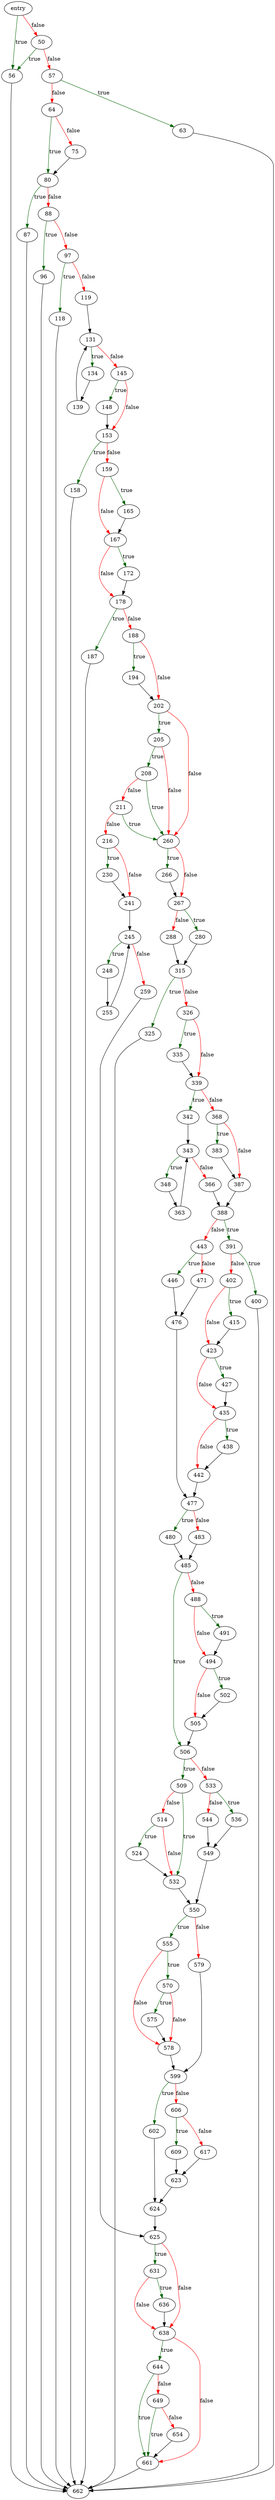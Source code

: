 digraph "sqlite3DeleteFrom" {
	// Node definitions.
	3 [label=entry];
	50;
	56;
	57;
	63;
	64;
	75;
	80;
	87;
	88;
	96;
	97;
	118;
	119;
	131;
	134;
	139;
	145;
	148;
	153;
	158;
	159;
	165;
	167;
	172;
	178;
	187;
	188;
	194;
	202;
	205;
	208;
	211;
	216;
	230;
	241;
	245;
	248;
	255;
	259;
	260;
	266;
	267;
	280;
	288;
	315;
	325;
	326;
	335;
	339;
	342;
	343;
	348;
	363;
	366;
	368;
	383;
	387;
	388;
	391;
	400;
	402;
	415;
	423;
	427;
	435;
	438;
	442;
	443;
	446;
	471;
	476;
	477;
	480;
	483;
	485;
	488;
	491;
	494;
	502;
	505;
	506;
	509;
	514;
	524;
	532;
	533;
	536;
	544;
	549;
	550;
	555;
	570;
	575;
	578;
	579;
	599;
	602;
	606;
	609;
	617;
	623;
	624;
	625;
	631;
	636;
	638;
	644;
	649;
	654;
	661;
	662;

	// Edge definitions.
	3 -> 50 [
		color=red
		label=false
	];
	3 -> 56 [
		color=darkgreen
		label=true
	];
	50 -> 56 [
		color=darkgreen
		label=true
	];
	50 -> 57 [
		color=red
		label=false
	];
	56 -> 662;
	57 -> 63 [
		color=darkgreen
		label=true
	];
	57 -> 64 [
		color=red
		label=false
	];
	63 -> 662;
	64 -> 75 [
		color=red
		label=false
	];
	64 -> 80 [
		color=darkgreen
		label=true
	];
	75 -> 80;
	80 -> 87 [
		color=darkgreen
		label=true
	];
	80 -> 88 [
		color=red
		label=false
	];
	87 -> 662;
	88 -> 96 [
		color=darkgreen
		label=true
	];
	88 -> 97 [
		color=red
		label=false
	];
	96 -> 662;
	97 -> 118 [
		color=darkgreen
		label=true
	];
	97 -> 119 [
		color=red
		label=false
	];
	118 -> 662;
	119 -> 131;
	131 -> 134 [
		color=darkgreen
		label=true
	];
	131 -> 145 [
		color=red
		label=false
	];
	134 -> 139;
	139 -> 131;
	145 -> 148 [
		color=darkgreen
		label=true
	];
	145 -> 153 [
		color=red
		label=false
	];
	148 -> 153;
	153 -> 158 [
		color=darkgreen
		label=true
	];
	153 -> 159 [
		color=red
		label=false
	];
	158 -> 662;
	159 -> 165 [
		color=darkgreen
		label=true
	];
	159 -> 167 [
		color=red
		label=false
	];
	165 -> 167;
	167 -> 172 [
		color=darkgreen
		label=true
	];
	167 -> 178 [
		color=red
		label=false
	];
	172 -> 178;
	178 -> 187 [
		color=darkgreen
		label=true
	];
	178 -> 188 [
		color=red
		label=false
	];
	187 -> 662;
	188 -> 194 [
		color=darkgreen
		label=true
	];
	188 -> 202 [
		color=red
		label=false
	];
	194 -> 202;
	202 -> 205 [
		color=darkgreen
		label=true
	];
	202 -> 260 [
		color=red
		label=false
	];
	205 -> 208 [
		color=darkgreen
		label=true
	];
	205 -> 260 [
		color=red
		label=false
	];
	208 -> 211 [
		color=red
		label=false
	];
	208 -> 260 [
		color=darkgreen
		label=true
	];
	211 -> 216 [
		color=red
		label=false
	];
	211 -> 260 [
		color=darkgreen
		label=true
	];
	216 -> 230 [
		color=darkgreen
		label=true
	];
	216 -> 241 [
		color=red
		label=false
	];
	230 -> 241;
	241 -> 245;
	245 -> 248 [
		color=darkgreen
		label=true
	];
	245 -> 259 [
		color=red
		label=false
	];
	248 -> 255;
	255 -> 245;
	259 -> 625;
	260 -> 266 [
		color=darkgreen
		label=true
	];
	260 -> 267 [
		color=red
		label=false
	];
	266 -> 267;
	267 -> 280 [
		color=darkgreen
		label=true
	];
	267 -> 288 [
		color=red
		label=false
	];
	280 -> 315;
	288 -> 315;
	315 -> 325 [
		color=darkgreen
		label=true
	];
	315 -> 326 [
		color=red
		label=false
	];
	325 -> 662;
	326 -> 335 [
		color=darkgreen
		label=true
	];
	326 -> 339 [
		color=red
		label=false
	];
	335 -> 339;
	339 -> 342 [
		color=darkgreen
		label=true
	];
	339 -> 368 [
		color=red
		label=false
	];
	342 -> 343;
	343 -> 348 [
		color=darkgreen
		label=true
	];
	343 -> 366 [
		color=red
		label=false
	];
	348 -> 363;
	363 -> 343;
	366 -> 388;
	368 -> 383 [
		color=darkgreen
		label=true
	];
	368 -> 387 [
		color=red
		label=false
	];
	383 -> 387;
	387 -> 388;
	388 -> 391 [
		color=darkgreen
		label=true
	];
	388 -> 443 [
		color=red
		label=false
	];
	391 -> 400 [
		color=darkgreen
		label=true
	];
	391 -> 402 [
		color=red
		label=false
	];
	400 -> 662;
	402 -> 415 [
		color=darkgreen
		label=true
	];
	402 -> 423 [
		color=red
		label=false
	];
	415 -> 423;
	423 -> 427 [
		color=darkgreen
		label=true
	];
	423 -> 435 [
		color=red
		label=false
	];
	427 -> 435;
	435 -> 438 [
		color=darkgreen
		label=true
	];
	435 -> 442 [
		color=red
		label=false
	];
	438 -> 442;
	442 -> 477;
	443 -> 446 [
		color=darkgreen
		label=true
	];
	443 -> 471 [
		color=red
		label=false
	];
	446 -> 476;
	471 -> 476;
	476 -> 477;
	477 -> 480 [
		color=darkgreen
		label=true
	];
	477 -> 483 [
		color=red
		label=false
	];
	480 -> 485;
	483 -> 485;
	485 -> 488 [
		color=red
		label=false
	];
	485 -> 506 [
		color=darkgreen
		label=true
	];
	488 -> 491 [
		color=darkgreen
		label=true
	];
	488 -> 494 [
		color=red
		label=false
	];
	491 -> 494;
	494 -> 502 [
		color=darkgreen
		label=true
	];
	494 -> 505 [
		color=red
		label=false
	];
	502 -> 505;
	505 -> 506;
	506 -> 509 [
		color=darkgreen
		label=true
	];
	506 -> 533 [
		color=red
		label=false
	];
	509 -> 514 [
		color=red
		label=false
	];
	509 -> 532 [
		color=darkgreen
		label=true
	];
	514 -> 524 [
		color=darkgreen
		label=true
	];
	514 -> 532 [
		color=red
		label=false
	];
	524 -> 532;
	532 -> 550;
	533 -> 536 [
		color=darkgreen
		label=true
	];
	533 -> 544 [
		color=red
		label=false
	];
	536 -> 549;
	544 -> 549;
	549 -> 550;
	550 -> 555 [
		color=darkgreen
		label=true
	];
	550 -> 579 [
		color=red
		label=false
	];
	555 -> 570 [
		color=darkgreen
		label=true
	];
	555 -> 578 [
		color=red
		label=false
	];
	570 -> 575 [
		color=darkgreen
		label=true
	];
	570 -> 578 [
		color=red
		label=false
	];
	575 -> 578;
	578 -> 599;
	579 -> 599;
	599 -> 602 [
		color=darkgreen
		label=true
	];
	599 -> 606 [
		color=red
		label=false
	];
	602 -> 624;
	606 -> 609 [
		color=darkgreen
		label=true
	];
	606 -> 617 [
		color=red
		label=false
	];
	609 -> 623;
	617 -> 623;
	623 -> 624;
	624 -> 625;
	625 -> 631 [
		color=darkgreen
		label=true
	];
	625 -> 638 [
		color=red
		label=false
	];
	631 -> 636 [
		color=darkgreen
		label=true
	];
	631 -> 638 [
		color=red
		label=false
	];
	636 -> 638;
	638 -> 644 [
		color=darkgreen
		label=true
	];
	638 -> 661 [
		color=red
		label=false
	];
	644 -> 649 [
		color=red
		label=false
	];
	644 -> 661 [
		color=darkgreen
		label=true
	];
	649 -> 654 [
		color=red
		label=false
	];
	649 -> 661 [
		color=darkgreen
		label=true
	];
	654 -> 661;
	661 -> 662;
}